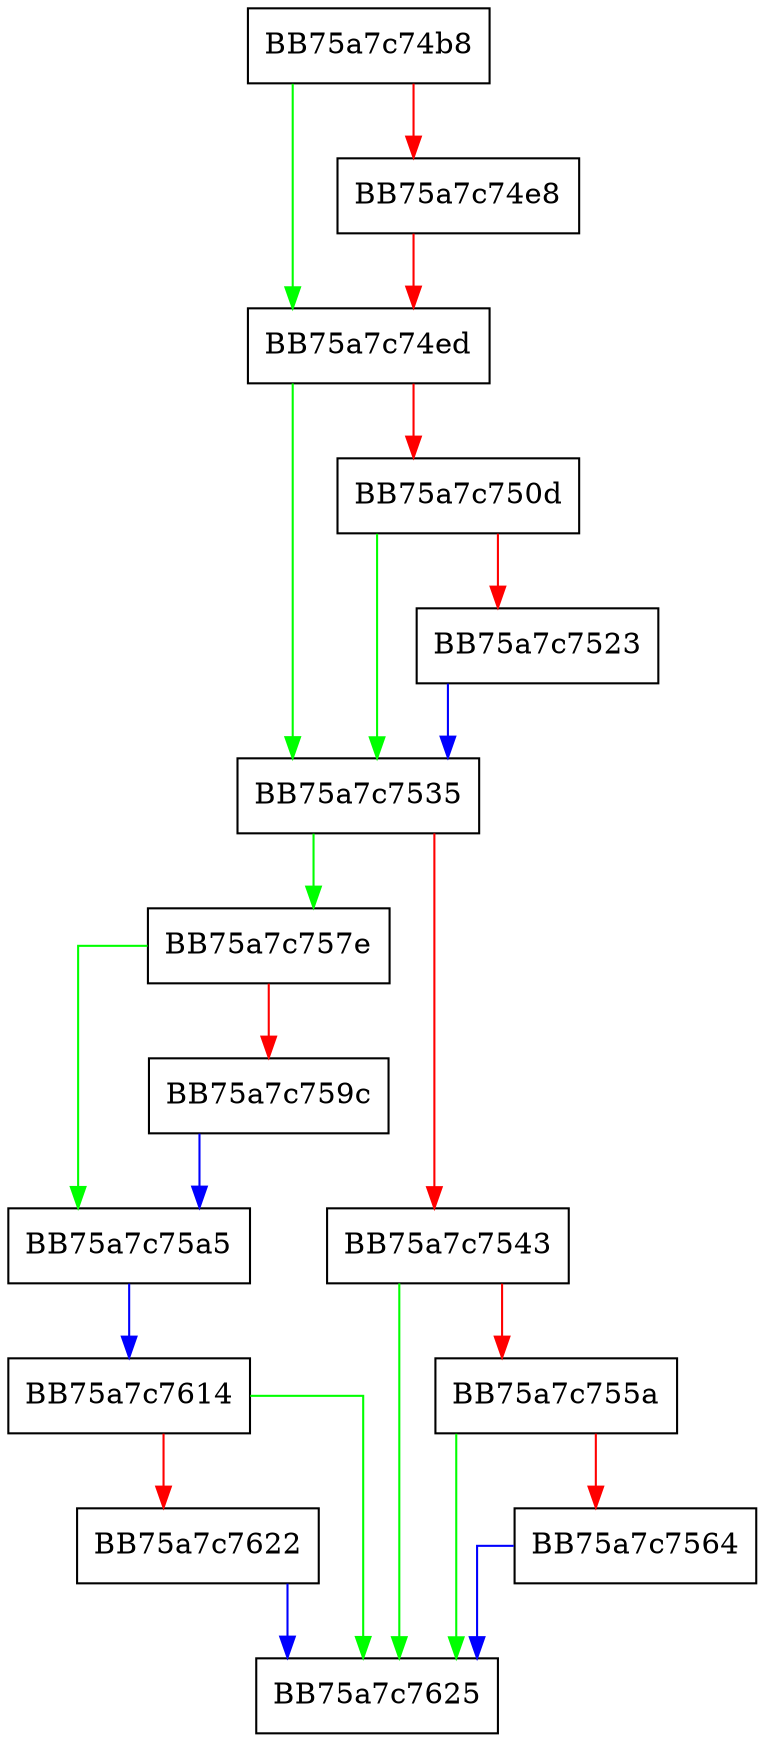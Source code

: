 digraph CreateDetectionEnumHandle {
  node [shape="box"];
  graph [splines=ortho];
  BB75a7c74b8 -> BB75a7c74ed [color="green"];
  BB75a7c74b8 -> BB75a7c74e8 [color="red"];
  BB75a7c74e8 -> BB75a7c74ed [color="red"];
  BB75a7c74ed -> BB75a7c7535 [color="green"];
  BB75a7c74ed -> BB75a7c750d [color="red"];
  BB75a7c750d -> BB75a7c7535 [color="green"];
  BB75a7c750d -> BB75a7c7523 [color="red"];
  BB75a7c7523 -> BB75a7c7535 [color="blue"];
  BB75a7c7535 -> BB75a7c757e [color="green"];
  BB75a7c7535 -> BB75a7c7543 [color="red"];
  BB75a7c7543 -> BB75a7c7625 [color="green"];
  BB75a7c7543 -> BB75a7c755a [color="red"];
  BB75a7c755a -> BB75a7c7625 [color="green"];
  BB75a7c755a -> BB75a7c7564 [color="red"];
  BB75a7c7564 -> BB75a7c7625 [color="blue"];
  BB75a7c757e -> BB75a7c75a5 [color="green"];
  BB75a7c757e -> BB75a7c759c [color="red"];
  BB75a7c759c -> BB75a7c75a5 [color="blue"];
  BB75a7c75a5 -> BB75a7c7614 [color="blue"];
  BB75a7c7614 -> BB75a7c7625 [color="green"];
  BB75a7c7614 -> BB75a7c7622 [color="red"];
  BB75a7c7622 -> BB75a7c7625 [color="blue"];
}